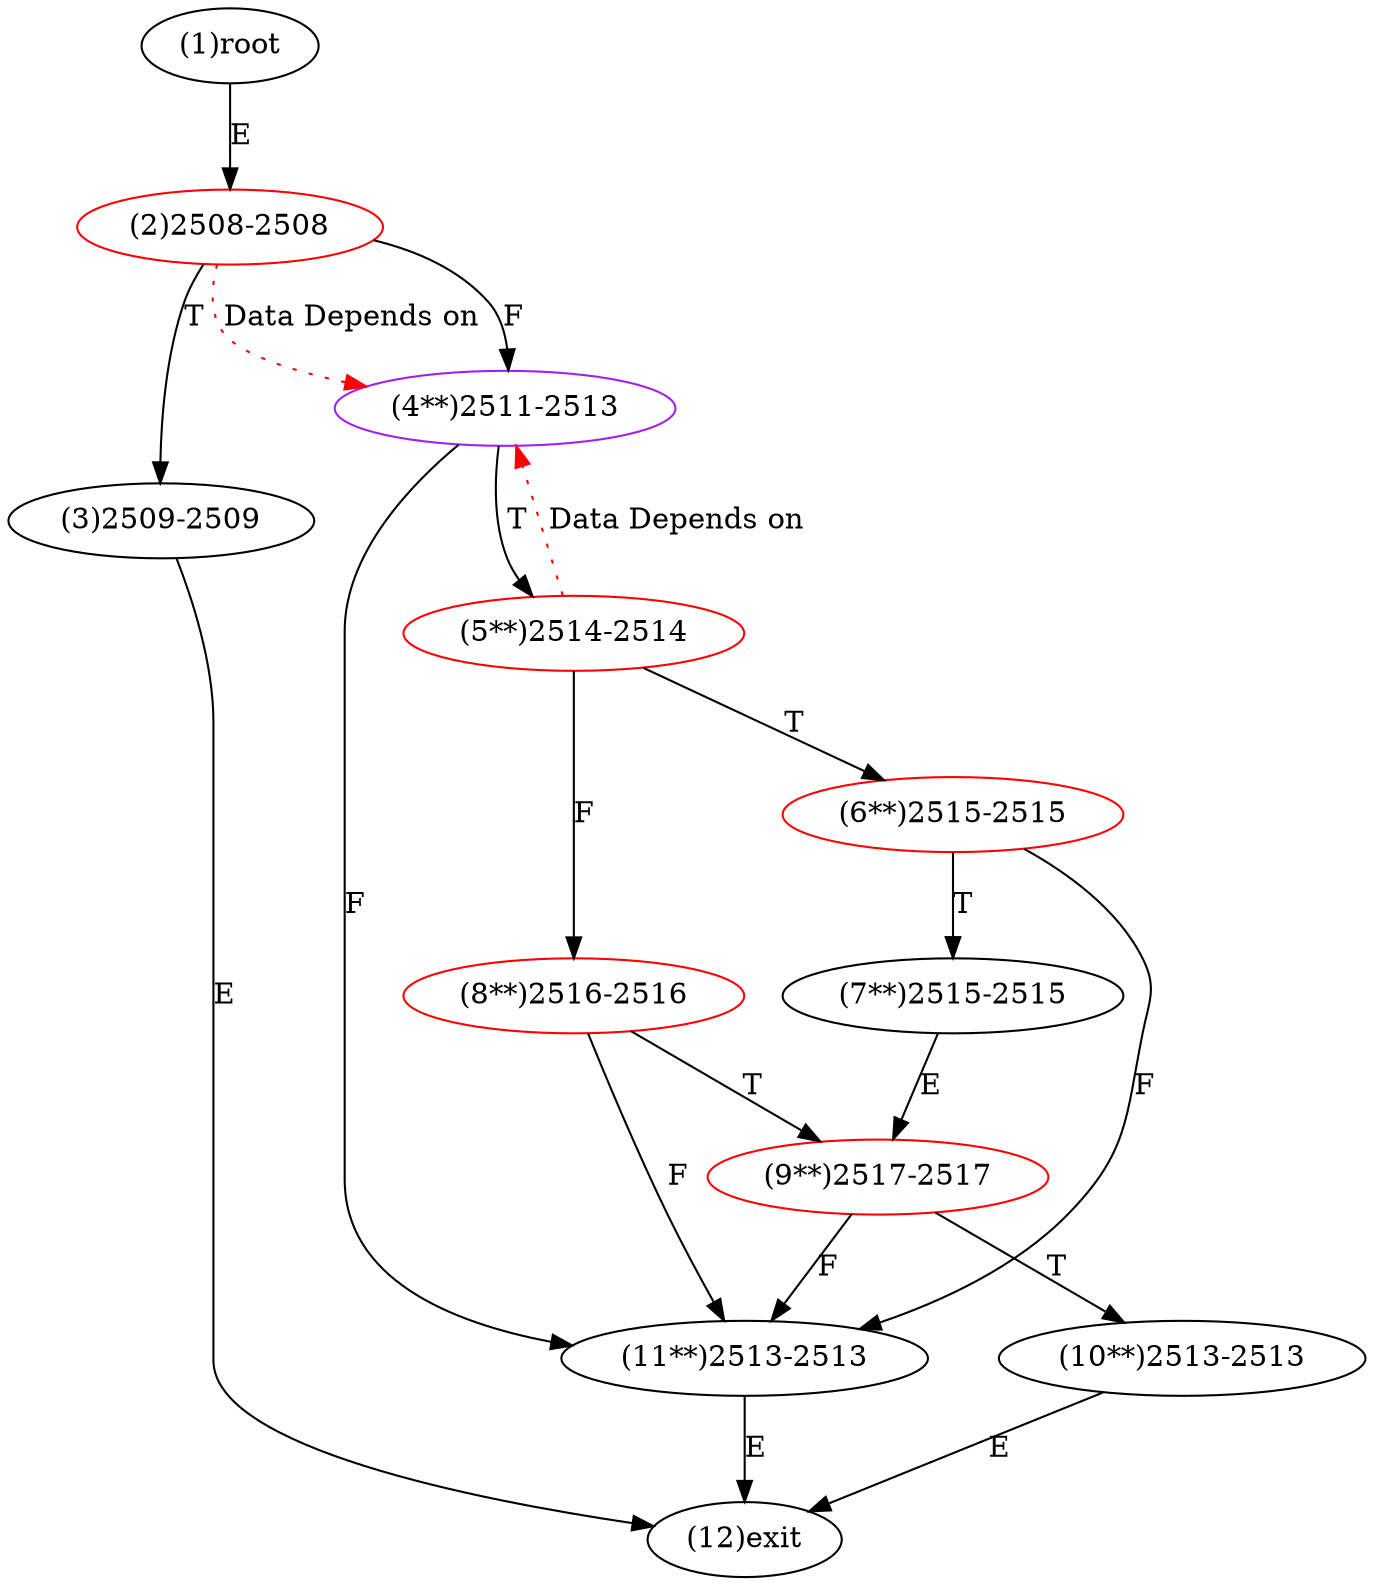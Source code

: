 digraph "" { 
1[ label="(1)root"];
2[ label="(2)2508-2508",color=red];
3[ label="(3)2509-2509"];
4[ label="(4**)2511-2513",color=purple];
5[ label="(5**)2514-2514",color=red];
6[ label="(6**)2515-2515",color=red];
7[ label="(7**)2515-2515"];
8[ label="(8**)2516-2516",color=red];
9[ label="(9**)2517-2517",color=red];
10[ label="(10**)2513-2513"];
11[ label="(11**)2513-2513"];
12[ label="(12)exit"];
1->2[ label="E"];
2->4[ label="F"];
2->3[ label="T"];
3->12[ label="E"];
4->11[ label="F"];
4->5[ label="T"];
5->8[ label="F"];
5->6[ label="T"];
6->11[ label="F"];
6->7[ label="T"];
7->9[ label="E"];
8->11[ label="F"];
8->9[ label="T"];
9->11[ label="F"];
9->10[ label="T"];
10->12[ label="E"];
11->12[ label="E"];
2->4[ color="red" label="Data Depends on" style = dotted ];
5->4[ color="red" label="Data Depends on" style = dotted ];
}